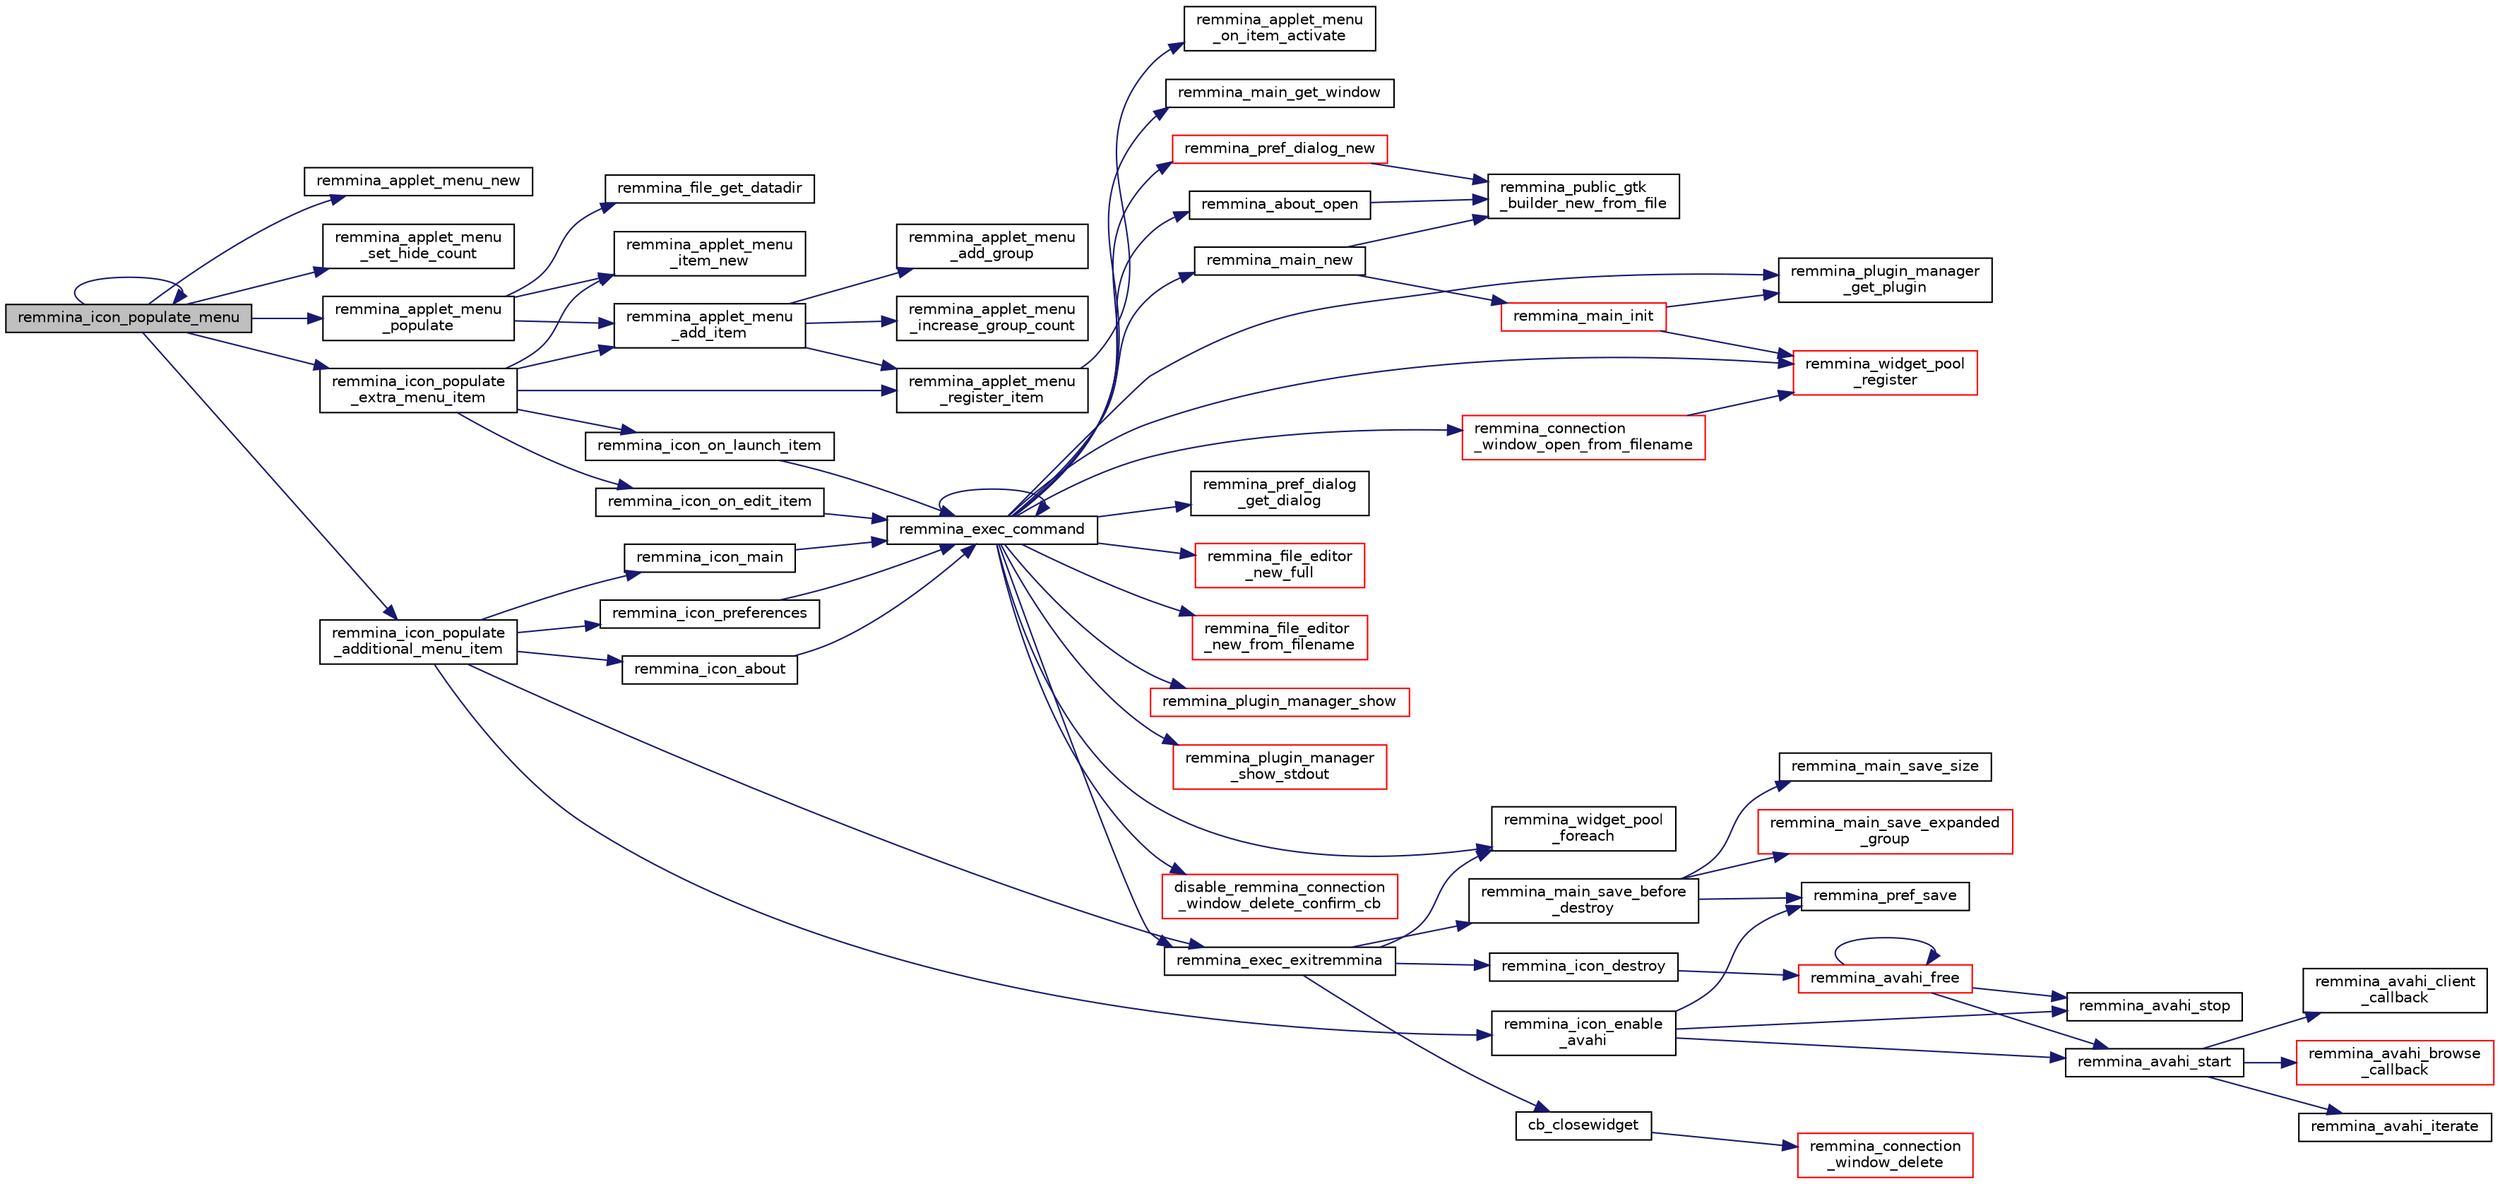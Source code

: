 digraph "remmina_icon_populate_menu"
{
  edge [fontname="Helvetica",fontsize="10",labelfontname="Helvetica",labelfontsize="10"];
  node [fontname="Helvetica",fontsize="10",shape=record];
  rankdir="LR";
  Node3740 [label="remmina_icon_populate_menu",height=0.2,width=0.4,color="black", fillcolor="grey75", style="filled", fontcolor="black"];
  Node3740 -> Node3741 [color="midnightblue",fontsize="10",style="solid",fontname="Helvetica"];
  Node3741 [label="remmina_applet_menu_new",height=0.2,width=0.4,color="black", fillcolor="white", style="filled",URL="$remmina__applet__menu_8c.html#adc65e597bc73ddbda587caa929efe872"];
  Node3740 -> Node3742 [color="midnightblue",fontsize="10",style="solid",fontname="Helvetica"];
  Node3742 [label="remmina_applet_menu\l_set_hide_count",height=0.2,width=0.4,color="black", fillcolor="white", style="filled",URL="$remmina__applet__menu_8c.html#af2baabd1750dd1a95a0b36e601d99cfe"];
  Node3740 -> Node3743 [color="midnightblue",fontsize="10",style="solid",fontname="Helvetica"];
  Node3743 [label="remmina_applet_menu\l_populate",height=0.2,width=0.4,color="black", fillcolor="white", style="filled",URL="$remmina__applet__menu_8c.html#a8029065504aef0e850d79f3823d18f66"];
  Node3743 -> Node3744 [color="midnightblue",fontsize="10",style="solid",fontname="Helvetica"];
  Node3744 [label="remmina_file_get_datadir",height=0.2,width=0.4,color="black", fillcolor="white", style="filled",URL="$remmina__file__manager_8c.html#aa65bc30beb59d607ba430d966e7e27f5"];
  Node3743 -> Node3745 [color="midnightblue",fontsize="10",style="solid",fontname="Helvetica"];
  Node3745 [label="remmina_applet_menu\l_item_new",height=0.2,width=0.4,color="black", fillcolor="white", style="filled",URL="$remmina__applet__menu__item_8c.html#a8518d5abbcb0cf2ff0923e41d55e1a96"];
  Node3743 -> Node3746 [color="midnightblue",fontsize="10",style="solid",fontname="Helvetica"];
  Node3746 [label="remmina_applet_menu\l_add_item",height=0.2,width=0.4,color="black", fillcolor="white", style="filled",URL="$remmina__applet__menu_8c.html#a261d344be12cd270d8b81a26e1ad9d23"];
  Node3746 -> Node3747 [color="midnightblue",fontsize="10",style="solid",fontname="Helvetica"];
  Node3747 [label="remmina_applet_menu\l_add_group",height=0.2,width=0.4,color="black", fillcolor="white", style="filled",URL="$remmina__applet__menu_8c.html#a9103d33954ab8afdfe3e3892db7caabb"];
  Node3746 -> Node3748 [color="midnightblue",fontsize="10",style="solid",fontname="Helvetica"];
  Node3748 [label="remmina_applet_menu\l_increase_group_count",height=0.2,width=0.4,color="black", fillcolor="white", style="filled",URL="$remmina__applet__menu_8c.html#a00ccc046ebf9862d7030dac635a86dc6"];
  Node3746 -> Node3749 [color="midnightblue",fontsize="10",style="solid",fontname="Helvetica"];
  Node3749 [label="remmina_applet_menu\l_register_item",height=0.2,width=0.4,color="black", fillcolor="white", style="filled",URL="$remmina__applet__menu_8c.html#abb924051b4e37930bed6aed12b653751"];
  Node3749 -> Node3750 [color="midnightblue",fontsize="10",style="solid",fontname="Helvetica"];
  Node3750 [label="remmina_applet_menu\l_on_item_activate",height=0.2,width=0.4,color="black", fillcolor="white", style="filled",URL="$remmina__applet__menu_8c.html#ae92f8313a24f778e5ef39fdfb92a73f2"];
  Node3740 -> Node3751 [color="midnightblue",fontsize="10",style="solid",fontname="Helvetica"];
  Node3751 [label="remmina_icon_populate\l_extra_menu_item",height=0.2,width=0.4,color="black", fillcolor="white", style="filled",URL="$remmina__icon_8c.html#a2847311861df3a2f1c8bbcd35cf3fd6f"];
  Node3751 -> Node3745 [color="midnightblue",fontsize="10",style="solid",fontname="Helvetica"];
  Node3751 -> Node3746 [color="midnightblue",fontsize="10",style="solid",fontname="Helvetica"];
  Node3751 -> Node3749 [color="midnightblue",fontsize="10",style="solid",fontname="Helvetica"];
  Node3751 -> Node3752 [color="midnightblue",fontsize="10",style="solid",fontname="Helvetica"];
  Node3752 [label="remmina_icon_on_launch_item",height=0.2,width=0.4,color="black", fillcolor="white", style="filled",URL="$remmina__icon_8c.html#ad1699688680e12abcfd5c74dd2f76d83"];
  Node3752 -> Node3753 [color="midnightblue",fontsize="10",style="solid",fontname="Helvetica"];
  Node3753 [label="remmina_exec_command",height=0.2,width=0.4,color="black", fillcolor="white", style="filled",URL="$remmina__exec_8c.html#a424cabdcff647797061e7482049d62a7"];
  Node3753 -> Node3754 [color="midnightblue",fontsize="10",style="solid",fontname="Helvetica"];
  Node3754 [label="remmina_main_get_window",height=0.2,width=0.4,color="black", fillcolor="white", style="filled",URL="$remmina__main_8c.html#a7740488de65c0e642895cc9dfba07b6e"];
  Node3753 -> Node3755 [color="midnightblue",fontsize="10",style="solid",fontname="Helvetica"];
  Node3755 [label="remmina_main_new",height=0.2,width=0.4,color="black", fillcolor="white", style="filled",URL="$remmina__main_8c.html#af14b1942a754d7b2f5c10266208ebe01"];
  Node3755 -> Node3756 [color="midnightblue",fontsize="10",style="solid",fontname="Helvetica"];
  Node3756 [label="remmina_public_gtk\l_builder_new_from_file",height=0.2,width=0.4,color="black", fillcolor="white", style="filled",URL="$remmina__public_8c.html#a3031598a6e4f67d1519d8e5afba7da41"];
  Node3755 -> Node3757 [color="midnightblue",fontsize="10",style="solid",fontname="Helvetica"];
  Node3757 [label="remmina_main_init",height=0.2,width=0.4,color="red", fillcolor="white", style="filled",URL="$remmina__main_8c.html#afefc1b651e1c546e949dbe6df72b0300"];
  Node3757 -> Node3763 [color="midnightblue",fontsize="10",style="solid",fontname="Helvetica"];
  Node3763 [label="remmina_plugin_manager\l_get_plugin",height=0.2,width=0.4,color="black", fillcolor="white", style="filled",URL="$remmina__plugin__manager_8c.html#a3872c8656a8a3d5147bcc603471c1932"];
  Node3757 -> Node3832 [color="midnightblue",fontsize="10",style="solid",fontname="Helvetica"];
  Node3832 [label="remmina_widget_pool\l_register",height=0.2,width=0.4,color="red", fillcolor="white", style="filled",URL="$remmina__widget__pool_8c.html#ae3c9c9853eb5bedbfeadbfac1d495b95"];
  Node3753 -> Node3834 [color="midnightblue",fontsize="10",style="solid",fontname="Helvetica"];
  Node3834 [label="remmina_pref_dialog\l_get_dialog",height=0.2,width=0.4,color="black", fillcolor="white", style="filled",URL="$remmina__pref__dialog_8c.html#af87f153e3fc696f76da732d8e431be5a"];
  Node3753 -> Node3835 [color="midnightblue",fontsize="10",style="solid",fontname="Helvetica"];
  Node3835 [label="remmina_pref_dialog_new",height=0.2,width=0.4,color="red", fillcolor="white", style="filled",URL="$remmina__pref__dialog_8c.html#a16091735af5c6ee31fb794a5fb860342"];
  Node3835 -> Node3756 [color="midnightblue",fontsize="10",style="solid",fontname="Helvetica"];
  Node3753 -> Node3841 [color="midnightblue",fontsize="10",style="solid",fontname="Helvetica"];
  Node3841 [label="remmina_file_editor\l_new_full",height=0.2,width=0.4,color="red", fillcolor="white", style="filled",URL="$remmina__file__editor_8c.html#ab563344276cbcdf0fcea05b0b64c7aeb"];
  Node3753 -> Node3891 [color="midnightblue",fontsize="10",style="solid",fontname="Helvetica"];
  Node3891 [label="remmina_connection\l_window_open_from_filename",height=0.2,width=0.4,color="red", fillcolor="white", style="filled",URL="$remmina__connection__window_8c.html#ab0ed27ef360efc7d92906cbabf9da5db"];
  Node3891 -> Node3832 [color="midnightblue",fontsize="10",style="solid",fontname="Helvetica"];
  Node3753 -> Node4084 [color="midnightblue",fontsize="10",style="solid",fontname="Helvetica"];
  Node4084 [label="remmina_file_editor\l_new_from_filename",height=0.2,width=0.4,color="red", fillcolor="white", style="filled",URL="$remmina__file__editor_8c.html#aa9345cfe3fb32d326b652e96ee55eaea"];
  Node3753 -> Node4085 [color="midnightblue",fontsize="10",style="solid",fontname="Helvetica"];
  Node4085 [label="remmina_about_open",height=0.2,width=0.4,color="black", fillcolor="white", style="filled",URL="$remmina__about_8c.html#a3ad768979e0945a162018c6d596c90f4"];
  Node4085 -> Node3756 [color="midnightblue",fontsize="10",style="solid",fontname="Helvetica"];
  Node3753 -> Node3753 [color="midnightblue",fontsize="10",style="solid",fontname="Helvetica"];
  Node3753 -> Node4086 [color="midnightblue",fontsize="10",style="solid",fontname="Helvetica"];
  Node4086 [label="remmina_plugin_manager_show",height=0.2,width=0.4,color="red", fillcolor="white", style="filled",URL="$remmina__plugin__manager_8c.html#aedec4e9cf18d99a559aa51065c2bc276"];
  Node3753 -> Node4088 [color="midnightblue",fontsize="10",style="solid",fontname="Helvetica"];
  Node4088 [label="remmina_plugin_manager\l_show_stdout",height=0.2,width=0.4,color="red", fillcolor="white", style="filled",URL="$remmina__plugin__manager_8c.html#afe0881986b2a64bfb5460981dadcf28d"];
  Node3753 -> Node3763 [color="midnightblue",fontsize="10",style="solid",fontname="Helvetica"];
  Node3753 -> Node3832 [color="midnightblue",fontsize="10",style="solid",fontname="Helvetica"];
  Node3753 -> Node4017 [color="midnightblue",fontsize="10",style="solid",fontname="Helvetica"];
  Node4017 [label="remmina_widget_pool\l_foreach",height=0.2,width=0.4,color="black", fillcolor="white", style="filled",URL="$remmina__widget__pool_8c.html#a53fad3994b2550300cfd4fd8bb2a2b5b"];
  Node3753 -> Node4072 [color="midnightblue",fontsize="10",style="solid",fontname="Helvetica"];
  Node4072 [label="disable_remmina_connection\l_window_delete_confirm_cb",height=0.2,width=0.4,color="red", fillcolor="white", style="filled",URL="$remmina__exec_8c.html#a3a857f545238914d4e021d44c4b15b4f"];
  Node3753 -> Node4059 [color="midnightblue",fontsize="10",style="solid",fontname="Helvetica"];
  Node4059 [label="remmina_exec_exitremmina",height=0.2,width=0.4,color="black", fillcolor="white", style="filled",URL="$remmina__exec_8c.html#a206abe0e916081b29c5faa52330e2271"];
  Node4059 -> Node4060 [color="midnightblue",fontsize="10",style="solid",fontname="Helvetica"];
  Node4060 [label="remmina_main_save_before\l_destroy",height=0.2,width=0.4,color="black", fillcolor="white", style="filled",URL="$remmina__main_8c.html#a009f32092bd1d8dcd8e783d25416f3df"];
  Node4060 -> Node4061 [color="midnightblue",fontsize="10",style="solid",fontname="Helvetica"];
  Node4061 [label="remmina_main_save_size",height=0.2,width=0.4,color="black", fillcolor="white", style="filled",URL="$remmina__main_8c.html#ac448c53d7a2066763d2b747d269f60ee"];
  Node4060 -> Node3767 [color="midnightblue",fontsize="10",style="solid",fontname="Helvetica"];
  Node3767 [label="remmina_main_save_expanded\l_group",height=0.2,width=0.4,color="red", fillcolor="white", style="filled",URL="$remmina__main_8c.html#ad8744dc59ba8072ffdf557b6c94e9f40"];
  Node4060 -> Node3827 [color="midnightblue",fontsize="10",style="solid",fontname="Helvetica"];
  Node3827 [label="remmina_pref_save",height=0.2,width=0.4,color="black", fillcolor="white", style="filled",URL="$remmina__pref_8c.html#a1c614a5e7dc3cd415be6e0a926e26983"];
  Node4059 -> Node4017 [color="midnightblue",fontsize="10",style="solid",fontname="Helvetica"];
  Node4059 -> Node4062 [color="midnightblue",fontsize="10",style="solid",fontname="Helvetica"];
  Node4062 [label="cb_closewidget",height=0.2,width=0.4,color="black", fillcolor="white", style="filled",URL="$remmina__exec_8c.html#a0ffd51ed283da4640c920e75e89e694a"];
  Node4062 -> Node3909 [color="midnightblue",fontsize="10",style="solid",fontname="Helvetica"];
  Node3909 [label="remmina_connection\l_window_delete",height=0.2,width=0.4,color="red", fillcolor="white", style="filled",URL="$remmina__connection__window_8c.html#a47242e757b22622e8653643de24fdad9"];
  Node4059 -> Node4063 [color="midnightblue",fontsize="10",style="solid",fontname="Helvetica"];
  Node4063 [label="remmina_icon_destroy",height=0.2,width=0.4,color="black", fillcolor="white", style="filled",URL="$remmina__icon_8c.html#a25b1d13f76ddf6a51836d780eda5fab1"];
  Node4063 -> Node4064 [color="midnightblue",fontsize="10",style="solid",fontname="Helvetica"];
  Node4064 [label="remmina_avahi_free",height=0.2,width=0.4,color="red", fillcolor="white", style="filled",URL="$remmina__avahi_8c.html#a2710b09d09507f1c91ba8a2bd01b0436"];
  Node4064 -> Node4065 [color="midnightblue",fontsize="10",style="solid",fontname="Helvetica"];
  Node4065 [label="remmina_avahi_stop",height=0.2,width=0.4,color="black", fillcolor="white", style="filled",URL="$remmina__avahi_8c.html#a74b9962d6ef442e9c0a84293e2eaed30"];
  Node4064 -> Node4067 [color="midnightblue",fontsize="10",style="solid",fontname="Helvetica"];
  Node4067 [label="remmina_avahi_start",height=0.2,width=0.4,color="black", fillcolor="white", style="filled",URL="$remmina__avahi_8c.html#a1ec851b22607dd1171ecdd5cca735b71"];
  Node4067 -> Node4068 [color="midnightblue",fontsize="10",style="solid",fontname="Helvetica"];
  Node4068 [label="remmina_avahi_client\l_callback",height=0.2,width=0.4,color="black", fillcolor="white", style="filled",URL="$remmina__avahi_8c.html#a06890e127f3d58d93e6ba31051c816d7"];
  Node4067 -> Node4069 [color="midnightblue",fontsize="10",style="solid",fontname="Helvetica"];
  Node4069 [label="remmina_avahi_browse\l_callback",height=0.2,width=0.4,color="red", fillcolor="white", style="filled",URL="$remmina__avahi_8c.html#a1275ffa50fdda727520512496ef6f80d"];
  Node4067 -> Node4071 [color="midnightblue",fontsize="10",style="solid",fontname="Helvetica"];
  Node4071 [label="remmina_avahi_iterate",height=0.2,width=0.4,color="black", fillcolor="white", style="filled",URL="$remmina__avahi_8c.html#ab7c9f88b990e204955c7e02f6fee17c9"];
  Node4064 -> Node4064 [color="midnightblue",fontsize="10",style="solid",fontname="Helvetica"];
  Node3751 -> Node4090 [color="midnightblue",fontsize="10",style="solid",fontname="Helvetica"];
  Node4090 [label="remmina_icon_on_edit_item",height=0.2,width=0.4,color="black", fillcolor="white", style="filled",URL="$remmina__icon_8c.html#af8708120906a8dc41a7998ebf9ecd129"];
  Node4090 -> Node3753 [color="midnightblue",fontsize="10",style="solid",fontname="Helvetica"];
  Node3740 -> Node4091 [color="midnightblue",fontsize="10",style="solid",fontname="Helvetica"];
  Node4091 [label="remmina_icon_populate\l_additional_menu_item",height=0.2,width=0.4,color="black", fillcolor="white", style="filled",URL="$remmina__icon_8c.html#a8aaf73ed94cf20dcce1c7be26262cb56"];
  Node4091 -> Node4092 [color="midnightblue",fontsize="10",style="solid",fontname="Helvetica"];
  Node4092 [label="remmina_icon_main",height=0.2,width=0.4,color="black", fillcolor="white", style="filled",URL="$remmina__icon_8c.html#a920476110ab6410c8fc8cf734109e497"];
  Node4092 -> Node3753 [color="midnightblue",fontsize="10",style="solid",fontname="Helvetica"];
  Node4091 -> Node4093 [color="midnightblue",fontsize="10",style="solid",fontname="Helvetica"];
  Node4093 [label="remmina_icon_preferences",height=0.2,width=0.4,color="black", fillcolor="white", style="filled",URL="$remmina__icon_8c.html#ad3b0e3d12e4854eae05b1afea19da404"];
  Node4093 -> Node3753 [color="midnightblue",fontsize="10",style="solid",fontname="Helvetica"];
  Node4091 -> Node4094 [color="midnightblue",fontsize="10",style="solid",fontname="Helvetica"];
  Node4094 [label="remmina_icon_about",height=0.2,width=0.4,color="black", fillcolor="white", style="filled",URL="$remmina__icon_8c.html#a5cdf1958ef01e49889bcee2e90e2cf71"];
  Node4094 -> Node3753 [color="midnightblue",fontsize="10",style="solid",fontname="Helvetica"];
  Node4091 -> Node4095 [color="midnightblue",fontsize="10",style="solid",fontname="Helvetica"];
  Node4095 [label="remmina_icon_enable\l_avahi",height=0.2,width=0.4,color="black", fillcolor="white", style="filled",URL="$remmina__icon_8c.html#ac424cc450aa98c2a0fe2494cddff48a6"];
  Node4095 -> Node4067 [color="midnightblue",fontsize="10",style="solid",fontname="Helvetica"];
  Node4095 -> Node4065 [color="midnightblue",fontsize="10",style="solid",fontname="Helvetica"];
  Node4095 -> Node3827 [color="midnightblue",fontsize="10",style="solid",fontname="Helvetica"];
  Node4091 -> Node4059 [color="midnightblue",fontsize="10",style="solid",fontname="Helvetica"];
  Node3740 -> Node3740 [color="midnightblue",fontsize="10",style="solid",fontname="Helvetica"];
}
